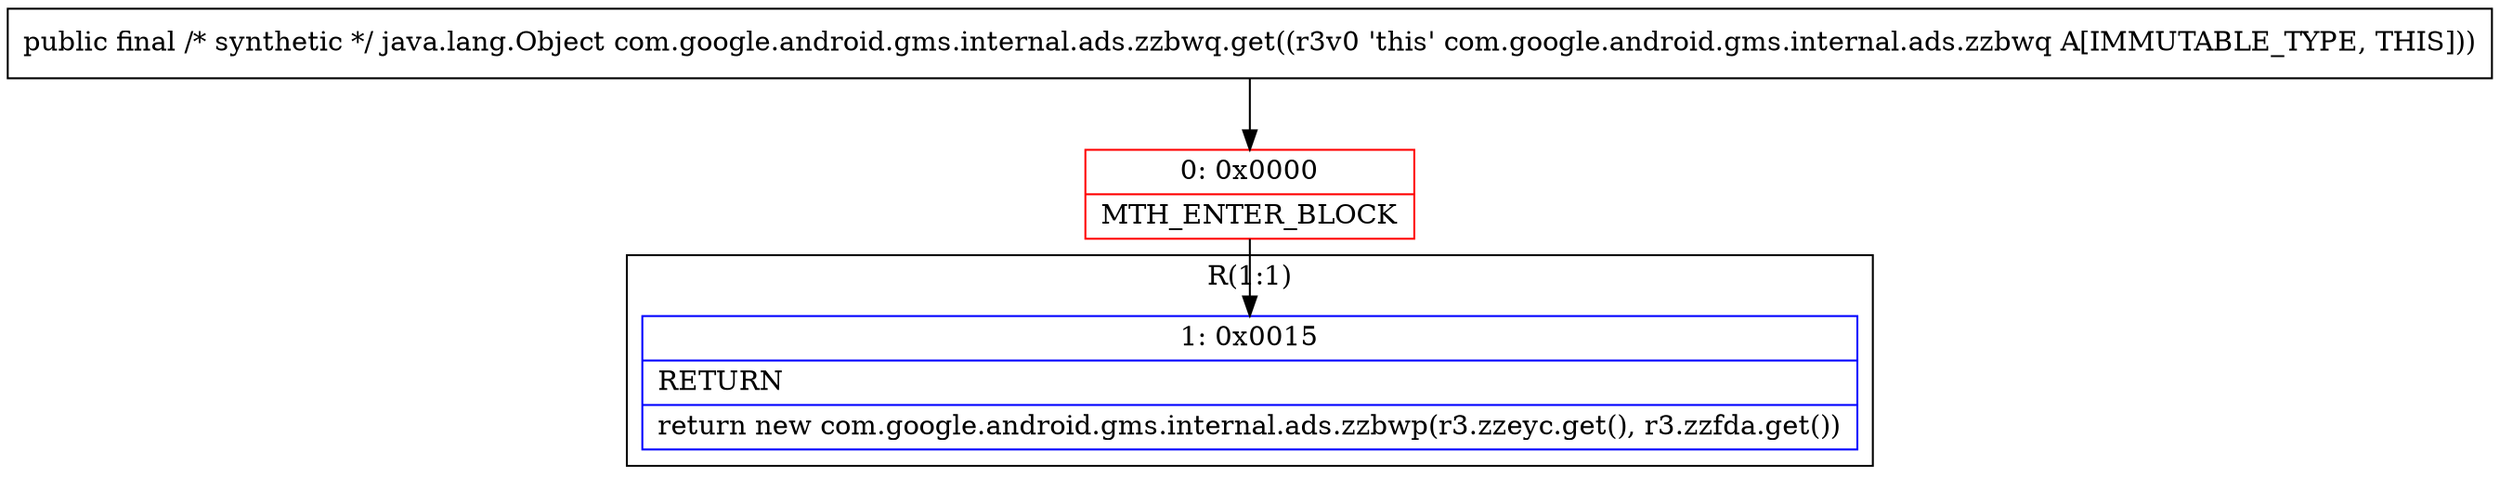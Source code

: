 digraph "CFG forcom.google.android.gms.internal.ads.zzbwq.get()Ljava\/lang\/Object;" {
subgraph cluster_Region_9313969 {
label = "R(1:1)";
node [shape=record,color=blue];
Node_1 [shape=record,label="{1\:\ 0x0015|RETURN\l|return new com.google.android.gms.internal.ads.zzbwp(r3.zzeyc.get(), r3.zzfda.get())\l}"];
}
Node_0 [shape=record,color=red,label="{0\:\ 0x0000|MTH_ENTER_BLOCK\l}"];
MethodNode[shape=record,label="{public final \/* synthetic *\/ java.lang.Object com.google.android.gms.internal.ads.zzbwq.get((r3v0 'this' com.google.android.gms.internal.ads.zzbwq A[IMMUTABLE_TYPE, THIS])) }"];
MethodNode -> Node_0;
Node_0 -> Node_1;
}

